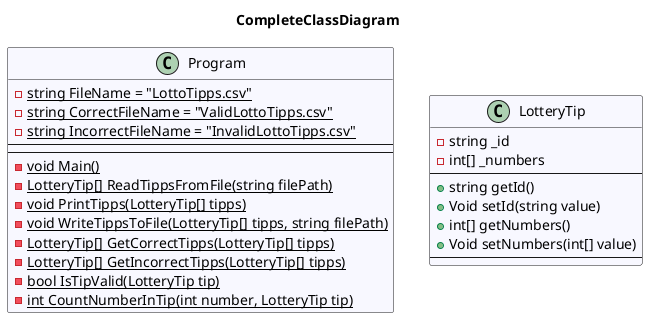 @startuml CompleteClassDiagram
title CompleteClassDiagram
 class Program #GhostWhite {
- {static} string FileName = "LottoTipps.csv"
- {static} string CorrectFileName = "ValidLottoTipps.csv"
- {static} string IncorrectFileName = "InvalidLottoTipps.csv"
---
---
- {static} void Main()
- {static} LotteryTip[] ReadTippsFromFile(string filePath)
- {static} void PrintTipps(LotteryTip[] tipps)
- {static} void WriteTippsToFile(LotteryTip[] tipps, string filePath)
- {static} LotteryTip[] GetCorrectTipps(LotteryTip[] tipps)
- {static} LotteryTip[] GetIncorrectTipps(LotteryTip[] tipps)
- {static} bool IsTipValid(LotteryTip tip)
- {static} int CountNumberInTip(int number, LotteryTip tip)
}
 class LotteryTip #GhostWhite {
- string _id
- int[] _numbers
---
+ string getId()
+ Void setId(string value)
+ int[] getNumbers()
+ Void setNumbers(int[] value)
---
}
@enduml
